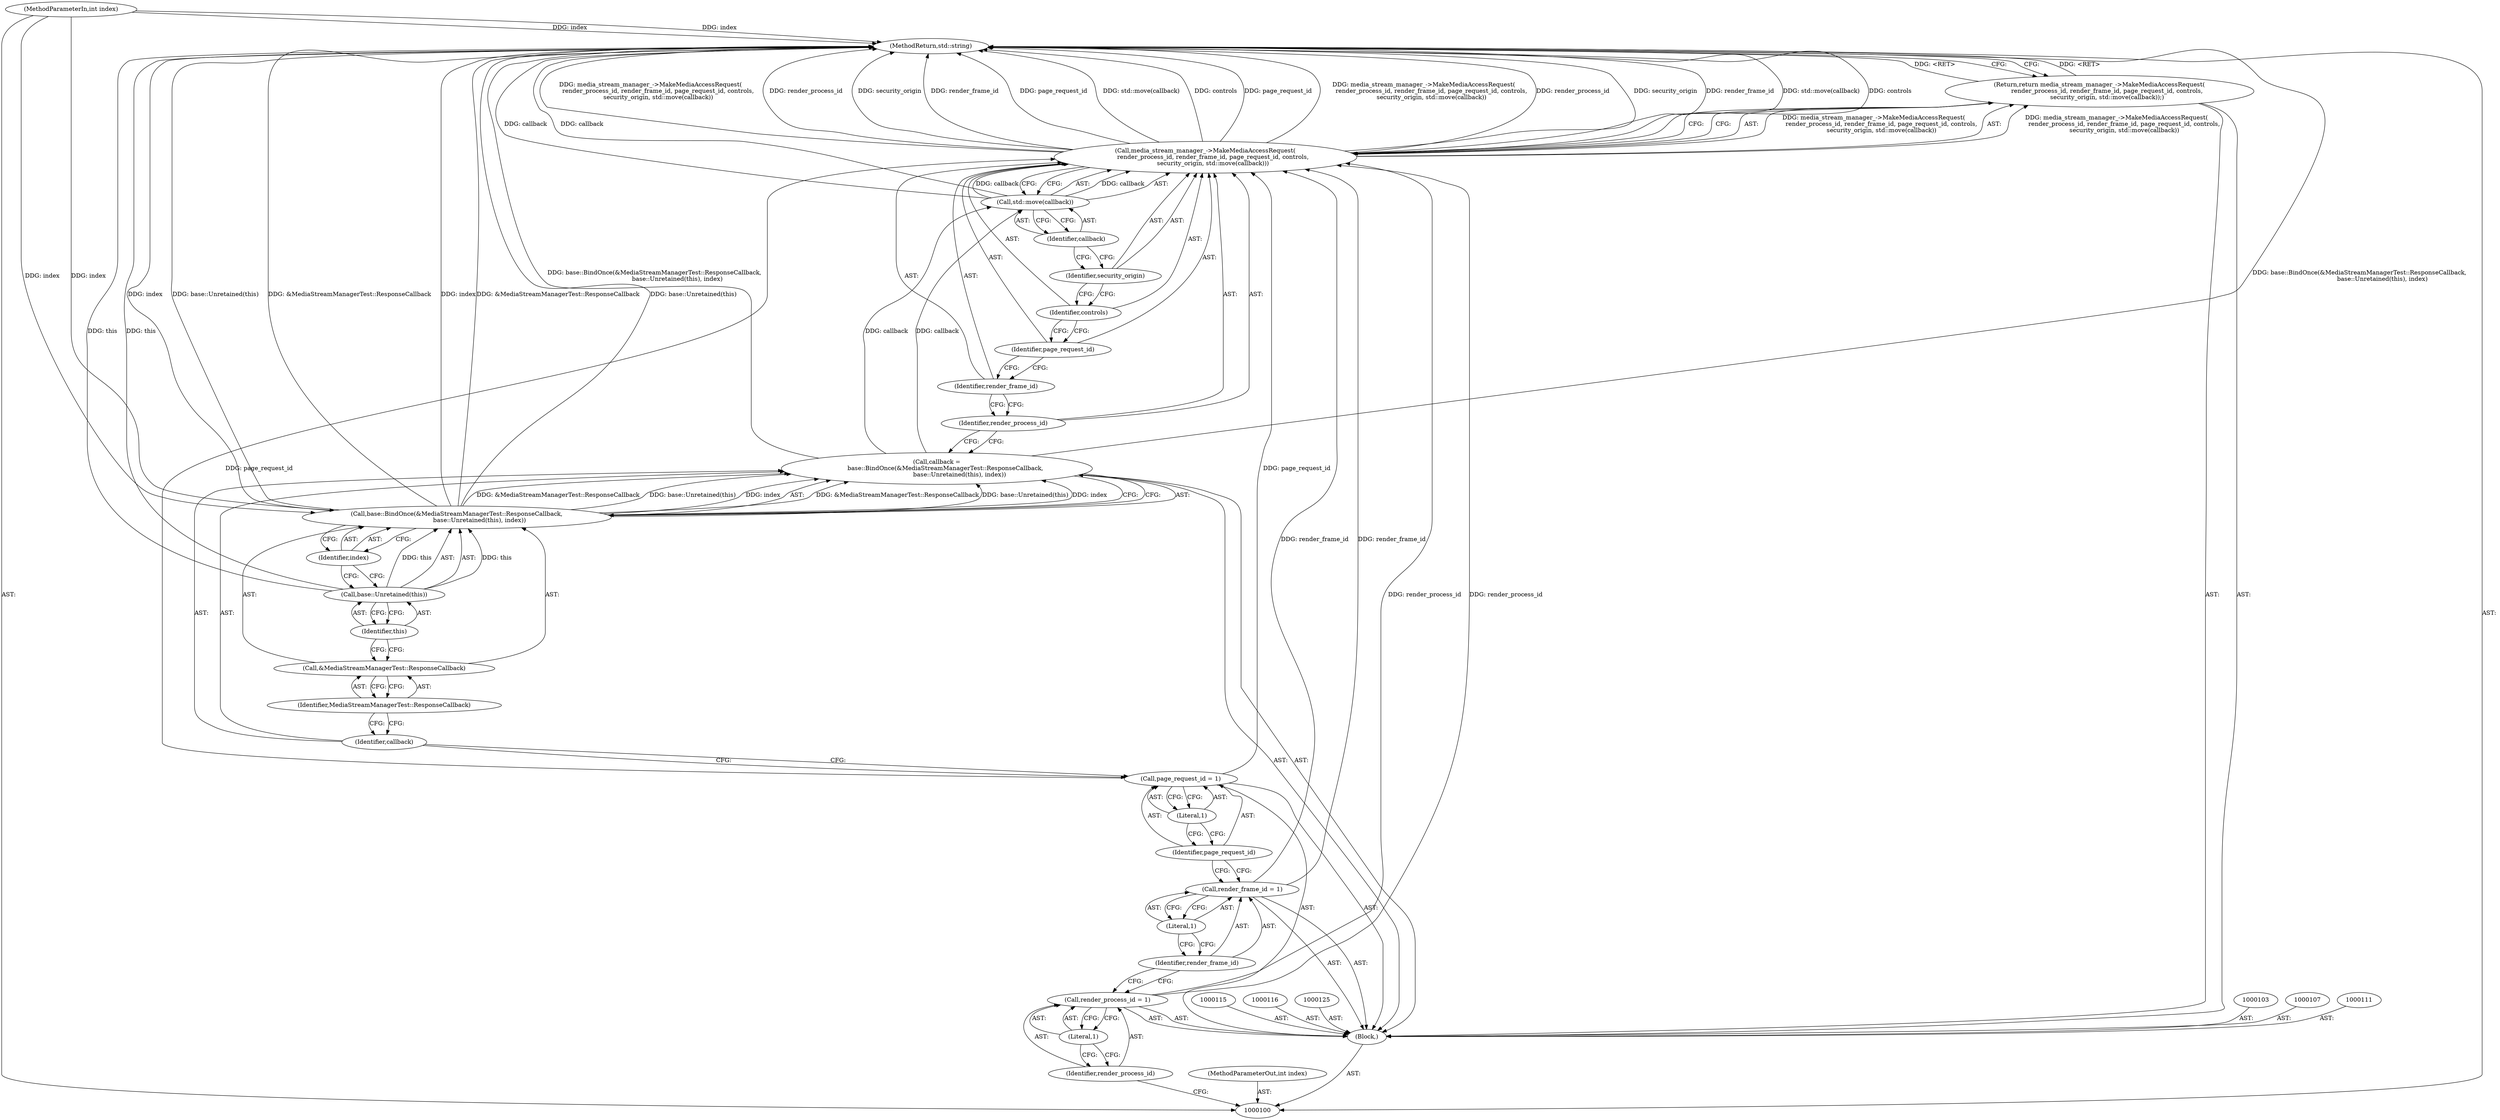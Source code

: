 digraph "1_Chrome_971548cdca2d4c0a6fedd3db0c94372c2a27eac3_17" {
"1000135" [label="(MethodReturn,std::string)"];
"1000101" [label="(MethodParameterIn,int index)"];
"1000177" [label="(MethodParameterOut,int index)"];
"1000102" [label="(Block,)"];
"1000127" [label="(Call,media_stream_manager_->MakeMediaAccessRequest(\n        render_process_id, render_frame_id, page_request_id, controls,\n        security_origin, std::move(callback)))"];
"1000126" [label="(Return,return media_stream_manager_->MakeMediaAccessRequest(\n        render_process_id, render_frame_id, page_request_id, controls,\n        security_origin, std::move(callback));)"];
"1000129" [label="(Identifier,render_frame_id)"];
"1000130" [label="(Identifier,page_request_id)"];
"1000131" [label="(Identifier,controls)"];
"1000128" [label="(Identifier,render_process_id)"];
"1000133" [label="(Call,std::move(callback))"];
"1000134" [label="(Identifier,callback)"];
"1000132" [label="(Identifier,security_origin)"];
"1000104" [label="(Call,render_process_id = 1)"];
"1000105" [label="(Identifier,render_process_id)"];
"1000106" [label="(Literal,1)"];
"1000108" [label="(Call,render_frame_id = 1)"];
"1000109" [label="(Identifier,render_frame_id)"];
"1000110" [label="(Literal,1)"];
"1000112" [label="(Call,page_request_id = 1)"];
"1000113" [label="(Identifier,page_request_id)"];
"1000114" [label="(Literal,1)"];
"1000117" [label="(Call,callback =\n         base::BindOnce(&MediaStreamManagerTest::ResponseCallback,\n                        base::Unretained(this), index))"];
"1000118" [label="(Identifier,callback)"];
"1000120" [label="(Call,&MediaStreamManagerTest::ResponseCallback)"];
"1000121" [label="(Identifier,MediaStreamManagerTest::ResponseCallback)"];
"1000119" [label="(Call,base::BindOnce(&MediaStreamManagerTest::ResponseCallback,\n                        base::Unretained(this), index))"];
"1000122" [label="(Call,base::Unretained(this))"];
"1000123" [label="(Identifier,this)"];
"1000124" [label="(Identifier,index)"];
"1000135" -> "1000100"  [label="AST: "];
"1000135" -> "1000126"  [label="CFG: "];
"1000127" -> "1000135"  [label="DDG: page_request_id"];
"1000127" -> "1000135"  [label="DDG: media_stream_manager_->MakeMediaAccessRequest(\n        render_process_id, render_frame_id, page_request_id, controls,\n        security_origin, std::move(callback))"];
"1000127" -> "1000135"  [label="DDG: render_process_id"];
"1000127" -> "1000135"  [label="DDG: security_origin"];
"1000127" -> "1000135"  [label="DDG: render_frame_id"];
"1000127" -> "1000135"  [label="DDG: std::move(callback)"];
"1000127" -> "1000135"  [label="DDG: controls"];
"1000119" -> "1000135"  [label="DDG: base::Unretained(this)"];
"1000119" -> "1000135"  [label="DDG: &MediaStreamManagerTest::ResponseCallback"];
"1000119" -> "1000135"  [label="DDG: index"];
"1000117" -> "1000135"  [label="DDG: base::BindOnce(&MediaStreamManagerTest::ResponseCallback,\n                        base::Unretained(this), index)"];
"1000122" -> "1000135"  [label="DDG: this"];
"1000133" -> "1000135"  [label="DDG: callback"];
"1000101" -> "1000135"  [label="DDG: index"];
"1000126" -> "1000135"  [label="DDG: <RET>"];
"1000101" -> "1000100"  [label="AST: "];
"1000101" -> "1000135"  [label="DDG: index"];
"1000101" -> "1000119"  [label="DDG: index"];
"1000177" -> "1000100"  [label="AST: "];
"1000102" -> "1000100"  [label="AST: "];
"1000103" -> "1000102"  [label="AST: "];
"1000104" -> "1000102"  [label="AST: "];
"1000107" -> "1000102"  [label="AST: "];
"1000108" -> "1000102"  [label="AST: "];
"1000111" -> "1000102"  [label="AST: "];
"1000112" -> "1000102"  [label="AST: "];
"1000115" -> "1000102"  [label="AST: "];
"1000116" -> "1000102"  [label="AST: "];
"1000117" -> "1000102"  [label="AST: "];
"1000125" -> "1000102"  [label="AST: "];
"1000126" -> "1000102"  [label="AST: "];
"1000127" -> "1000126"  [label="AST: "];
"1000127" -> "1000133"  [label="CFG: "];
"1000128" -> "1000127"  [label="AST: "];
"1000129" -> "1000127"  [label="AST: "];
"1000130" -> "1000127"  [label="AST: "];
"1000131" -> "1000127"  [label="AST: "];
"1000132" -> "1000127"  [label="AST: "];
"1000133" -> "1000127"  [label="AST: "];
"1000126" -> "1000127"  [label="CFG: "];
"1000127" -> "1000135"  [label="DDG: page_request_id"];
"1000127" -> "1000135"  [label="DDG: media_stream_manager_->MakeMediaAccessRequest(\n        render_process_id, render_frame_id, page_request_id, controls,\n        security_origin, std::move(callback))"];
"1000127" -> "1000135"  [label="DDG: render_process_id"];
"1000127" -> "1000135"  [label="DDG: security_origin"];
"1000127" -> "1000135"  [label="DDG: render_frame_id"];
"1000127" -> "1000135"  [label="DDG: std::move(callback)"];
"1000127" -> "1000135"  [label="DDG: controls"];
"1000127" -> "1000126"  [label="DDG: media_stream_manager_->MakeMediaAccessRequest(\n        render_process_id, render_frame_id, page_request_id, controls,\n        security_origin, std::move(callback))"];
"1000104" -> "1000127"  [label="DDG: render_process_id"];
"1000108" -> "1000127"  [label="DDG: render_frame_id"];
"1000112" -> "1000127"  [label="DDG: page_request_id"];
"1000133" -> "1000127"  [label="DDG: callback"];
"1000126" -> "1000102"  [label="AST: "];
"1000126" -> "1000127"  [label="CFG: "];
"1000127" -> "1000126"  [label="AST: "];
"1000135" -> "1000126"  [label="CFG: "];
"1000126" -> "1000135"  [label="DDG: <RET>"];
"1000127" -> "1000126"  [label="DDG: media_stream_manager_->MakeMediaAccessRequest(\n        render_process_id, render_frame_id, page_request_id, controls,\n        security_origin, std::move(callback))"];
"1000129" -> "1000127"  [label="AST: "];
"1000129" -> "1000128"  [label="CFG: "];
"1000130" -> "1000129"  [label="CFG: "];
"1000130" -> "1000127"  [label="AST: "];
"1000130" -> "1000129"  [label="CFG: "];
"1000131" -> "1000130"  [label="CFG: "];
"1000131" -> "1000127"  [label="AST: "];
"1000131" -> "1000130"  [label="CFG: "];
"1000132" -> "1000131"  [label="CFG: "];
"1000128" -> "1000127"  [label="AST: "];
"1000128" -> "1000117"  [label="CFG: "];
"1000129" -> "1000128"  [label="CFG: "];
"1000133" -> "1000127"  [label="AST: "];
"1000133" -> "1000134"  [label="CFG: "];
"1000134" -> "1000133"  [label="AST: "];
"1000127" -> "1000133"  [label="CFG: "];
"1000133" -> "1000135"  [label="DDG: callback"];
"1000133" -> "1000127"  [label="DDG: callback"];
"1000117" -> "1000133"  [label="DDG: callback"];
"1000134" -> "1000133"  [label="AST: "];
"1000134" -> "1000132"  [label="CFG: "];
"1000133" -> "1000134"  [label="CFG: "];
"1000132" -> "1000127"  [label="AST: "];
"1000132" -> "1000131"  [label="CFG: "];
"1000134" -> "1000132"  [label="CFG: "];
"1000104" -> "1000102"  [label="AST: "];
"1000104" -> "1000106"  [label="CFG: "];
"1000105" -> "1000104"  [label="AST: "];
"1000106" -> "1000104"  [label="AST: "];
"1000109" -> "1000104"  [label="CFG: "];
"1000104" -> "1000127"  [label="DDG: render_process_id"];
"1000105" -> "1000104"  [label="AST: "];
"1000105" -> "1000100"  [label="CFG: "];
"1000106" -> "1000105"  [label="CFG: "];
"1000106" -> "1000104"  [label="AST: "];
"1000106" -> "1000105"  [label="CFG: "];
"1000104" -> "1000106"  [label="CFG: "];
"1000108" -> "1000102"  [label="AST: "];
"1000108" -> "1000110"  [label="CFG: "];
"1000109" -> "1000108"  [label="AST: "];
"1000110" -> "1000108"  [label="AST: "];
"1000113" -> "1000108"  [label="CFG: "];
"1000108" -> "1000127"  [label="DDG: render_frame_id"];
"1000109" -> "1000108"  [label="AST: "];
"1000109" -> "1000104"  [label="CFG: "];
"1000110" -> "1000109"  [label="CFG: "];
"1000110" -> "1000108"  [label="AST: "];
"1000110" -> "1000109"  [label="CFG: "];
"1000108" -> "1000110"  [label="CFG: "];
"1000112" -> "1000102"  [label="AST: "];
"1000112" -> "1000114"  [label="CFG: "];
"1000113" -> "1000112"  [label="AST: "];
"1000114" -> "1000112"  [label="AST: "];
"1000118" -> "1000112"  [label="CFG: "];
"1000112" -> "1000127"  [label="DDG: page_request_id"];
"1000113" -> "1000112"  [label="AST: "];
"1000113" -> "1000108"  [label="CFG: "];
"1000114" -> "1000113"  [label="CFG: "];
"1000114" -> "1000112"  [label="AST: "];
"1000114" -> "1000113"  [label="CFG: "];
"1000112" -> "1000114"  [label="CFG: "];
"1000117" -> "1000102"  [label="AST: "];
"1000117" -> "1000119"  [label="CFG: "];
"1000118" -> "1000117"  [label="AST: "];
"1000119" -> "1000117"  [label="AST: "];
"1000128" -> "1000117"  [label="CFG: "];
"1000117" -> "1000135"  [label="DDG: base::BindOnce(&MediaStreamManagerTest::ResponseCallback,\n                        base::Unretained(this), index)"];
"1000119" -> "1000117"  [label="DDG: &MediaStreamManagerTest::ResponseCallback"];
"1000119" -> "1000117"  [label="DDG: base::Unretained(this)"];
"1000119" -> "1000117"  [label="DDG: index"];
"1000117" -> "1000133"  [label="DDG: callback"];
"1000118" -> "1000117"  [label="AST: "];
"1000118" -> "1000112"  [label="CFG: "];
"1000121" -> "1000118"  [label="CFG: "];
"1000120" -> "1000119"  [label="AST: "];
"1000120" -> "1000121"  [label="CFG: "];
"1000121" -> "1000120"  [label="AST: "];
"1000123" -> "1000120"  [label="CFG: "];
"1000121" -> "1000120"  [label="AST: "];
"1000121" -> "1000118"  [label="CFG: "];
"1000120" -> "1000121"  [label="CFG: "];
"1000119" -> "1000117"  [label="AST: "];
"1000119" -> "1000124"  [label="CFG: "];
"1000120" -> "1000119"  [label="AST: "];
"1000122" -> "1000119"  [label="AST: "];
"1000124" -> "1000119"  [label="AST: "];
"1000117" -> "1000119"  [label="CFG: "];
"1000119" -> "1000135"  [label="DDG: base::Unretained(this)"];
"1000119" -> "1000135"  [label="DDG: &MediaStreamManagerTest::ResponseCallback"];
"1000119" -> "1000135"  [label="DDG: index"];
"1000119" -> "1000117"  [label="DDG: &MediaStreamManagerTest::ResponseCallback"];
"1000119" -> "1000117"  [label="DDG: base::Unretained(this)"];
"1000119" -> "1000117"  [label="DDG: index"];
"1000122" -> "1000119"  [label="DDG: this"];
"1000101" -> "1000119"  [label="DDG: index"];
"1000122" -> "1000119"  [label="AST: "];
"1000122" -> "1000123"  [label="CFG: "];
"1000123" -> "1000122"  [label="AST: "];
"1000124" -> "1000122"  [label="CFG: "];
"1000122" -> "1000135"  [label="DDG: this"];
"1000122" -> "1000119"  [label="DDG: this"];
"1000123" -> "1000122"  [label="AST: "];
"1000123" -> "1000120"  [label="CFG: "];
"1000122" -> "1000123"  [label="CFG: "];
"1000124" -> "1000119"  [label="AST: "];
"1000124" -> "1000122"  [label="CFG: "];
"1000119" -> "1000124"  [label="CFG: "];
}
